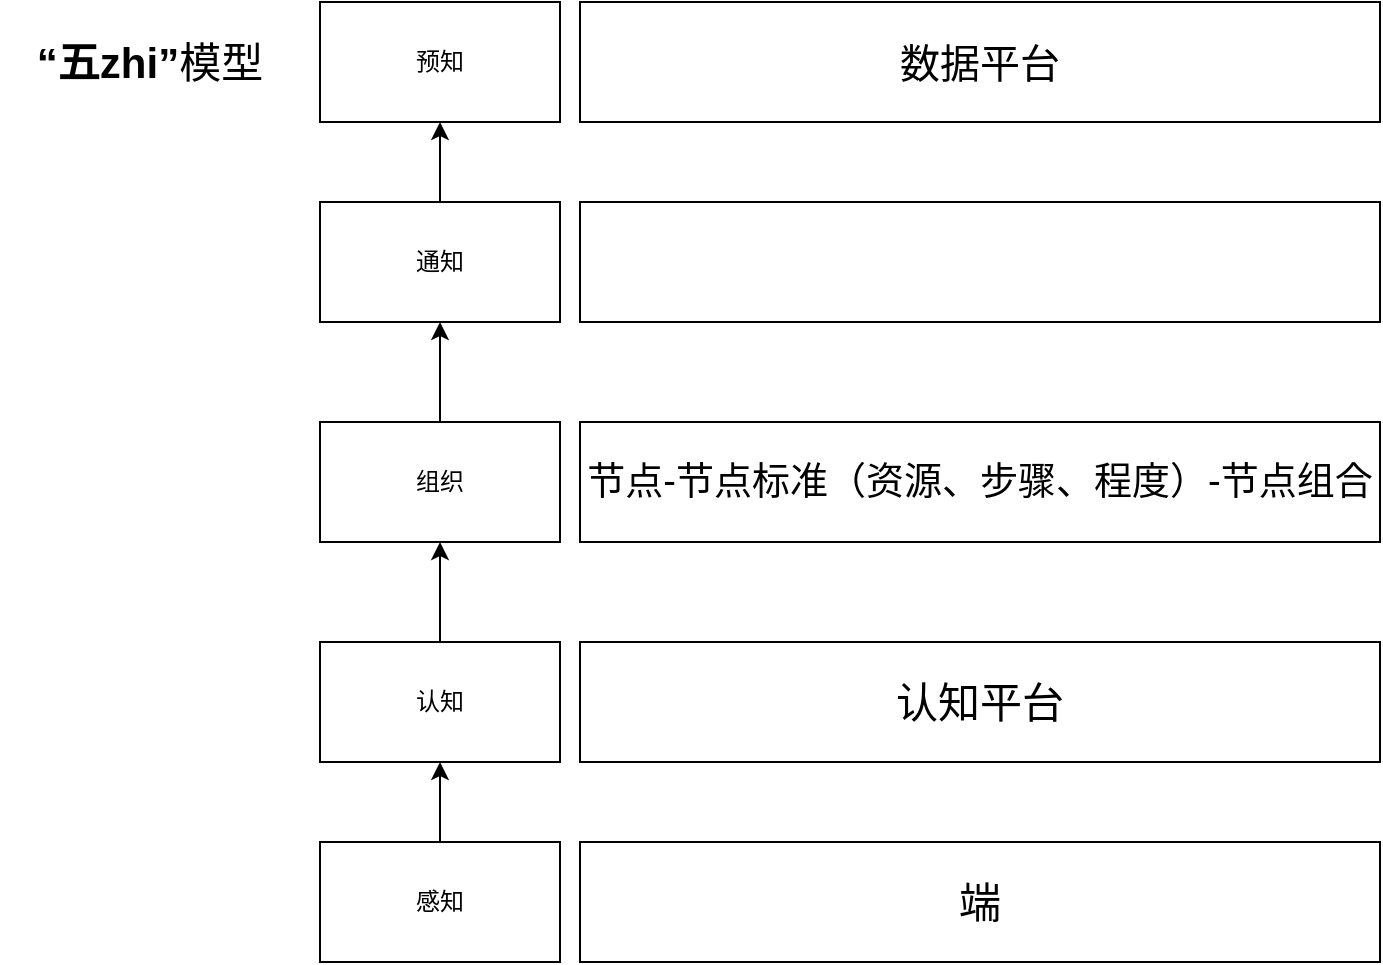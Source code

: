 <mxfile version="13.0.3" type="github" pages="4">
  <diagram id="aovmOdOLRYO-H6AUeAWv" name="第 1 页">
    <mxGraphModel dx="868" dy="450" grid="1" gridSize="10" guides="1" tooltips="1" connect="1" arrows="1" fold="1" page="1" pageScale="1" pageWidth="827" pageHeight="1169" math="0" shadow="0">
      <root>
        <mxCell id="0" />
        <mxCell id="1" parent="0" />
        <mxCell id="feSpY53d5lP3LF23KyKH-11" value="" style="edgeStyle=orthogonalEdgeStyle;rounded=0;orthogonalLoop=1;jettySize=auto;html=1;" parent="1" source="feSpY53d5lP3LF23KyKH-1" target="feSpY53d5lP3LF23KyKH-10" edge="1">
          <mxGeometry relative="1" as="geometry" />
        </mxCell>
        <mxCell id="feSpY53d5lP3LF23KyKH-1" value="通知" style="rounded=0;whiteSpace=wrap;html=1;" parent="1" vertex="1">
          <mxGeometry x="180" y="110" width="120" height="60" as="geometry" />
        </mxCell>
        <mxCell id="feSpY53d5lP3LF23KyKH-10" value="预知" style="rounded=0;whiteSpace=wrap;html=1;" parent="1" vertex="1">
          <mxGeometry x="180" y="10" width="120" height="60" as="geometry" />
        </mxCell>
        <mxCell id="feSpY53d5lP3LF23KyKH-9" value="" style="edgeStyle=orthogonalEdgeStyle;rounded=0;orthogonalLoop=1;jettySize=auto;html=1;" parent="1" source="feSpY53d5lP3LF23KyKH-2" target="feSpY53d5lP3LF23KyKH-1" edge="1">
          <mxGeometry relative="1" as="geometry" />
        </mxCell>
        <mxCell id="feSpY53d5lP3LF23KyKH-2" value="组织" style="rounded=0;whiteSpace=wrap;html=1;" parent="1" vertex="1">
          <mxGeometry x="180" y="220" width="120" height="60" as="geometry" />
        </mxCell>
        <mxCell id="feSpY53d5lP3LF23KyKH-7" value="" style="edgeStyle=orthogonalEdgeStyle;rounded=0;orthogonalLoop=1;jettySize=auto;html=1;" parent="1" source="feSpY53d5lP3LF23KyKH-5" target="feSpY53d5lP3LF23KyKH-6" edge="1">
          <mxGeometry relative="1" as="geometry" />
        </mxCell>
        <mxCell id="feSpY53d5lP3LF23KyKH-5" value="感知" style="rounded=0;whiteSpace=wrap;html=1;" parent="1" vertex="1">
          <mxGeometry x="180" y="430" width="120" height="60" as="geometry" />
        </mxCell>
        <mxCell id="feSpY53d5lP3LF23KyKH-8" value="" style="edgeStyle=orthogonalEdgeStyle;rounded=0;orthogonalLoop=1;jettySize=auto;html=1;" parent="1" source="feSpY53d5lP3LF23KyKH-6" target="feSpY53d5lP3LF23KyKH-2" edge="1">
          <mxGeometry relative="1" as="geometry" />
        </mxCell>
        <mxCell id="feSpY53d5lP3LF23KyKH-6" value="认知" style="rounded=0;whiteSpace=wrap;html=1;" parent="1" vertex="1">
          <mxGeometry x="180" y="330" width="120" height="60" as="geometry" />
        </mxCell>
        <mxCell id="feSpY53d5lP3LF23KyKH-12" value="“五zhi”&lt;span style=&quot;font-weight: normal&quot;&gt;模型&lt;/span&gt;" style="text;html=1;strokeColor=none;fillColor=none;align=center;verticalAlign=middle;whiteSpace=wrap;rounded=0;strokeWidth=5;fontSize=21;fontStyle=1" parent="1" vertex="1">
          <mxGeometry x="20" y="10" width="150" height="60" as="geometry" />
        </mxCell>
        <mxCell id="feSpY53d5lP3LF23KyKH-15" value="节点-节点标准（资源、步骤、程度）-节点组合" style="rounded=0;whiteSpace=wrap;html=1;strokeWidth=1;fontSize=19;" parent="1" vertex="1">
          <mxGeometry x="310" y="220" width="400" height="60" as="geometry" />
        </mxCell>
        <mxCell id="feSpY53d5lP3LF23KyKH-18" value="&lt;font style=&quot;font-size: 20px&quot;&gt;数据平台&lt;/font&gt;" style="rounded=0;whiteSpace=wrap;html=1;" parent="1" vertex="1">
          <mxGeometry x="310" y="10" width="400" height="60" as="geometry" />
        </mxCell>
        <mxCell id="feSpY53d5lP3LF23KyKH-19" value="端" style="rounded=0;whiteSpace=wrap;html=1;strokeWidth=1;fontSize=21;" parent="1" vertex="1">
          <mxGeometry x="310" y="430" width="400" height="60" as="geometry" />
        </mxCell>
        <mxCell id="feSpY53d5lP3LF23KyKH-20" value="认知平台" style="rounded=0;whiteSpace=wrap;html=1;strokeWidth=1;fontSize=21;" parent="1" vertex="1">
          <mxGeometry x="310" y="330" width="400" height="60" as="geometry" />
        </mxCell>
        <mxCell id="wqRDqVUBFjPcwiT7kay4-1" value="" style="rounded=0;whiteSpace=wrap;html=1;strokeWidth=1;fontSize=21;" parent="1" vertex="1">
          <mxGeometry x="310" y="110" width="400" height="60" as="geometry" />
        </mxCell>
      </root>
    </mxGraphModel>
  </diagram>
  <diagram id="u2iHU0A4b3PRKRzUDILL" name="第 2 页">
    <mxGraphModel dx="868" dy="450" grid="1" gridSize="10" guides="1" tooltips="1" connect="1" arrows="1" fold="1" page="1" pageScale="1" pageWidth="827" pageHeight="1169" math="0" shadow="0">
      <root>
        <mxCell id="I_IMokg_o9VOh2cPBBRf-0" />
        <mxCell id="I_IMokg_o9VOh2cPBBRf-1" parent="I_IMokg_o9VOh2cPBBRf-0" />
        <mxCell id="I_IMokg_o9VOh2cPBBRf-4" value="" style="edgeStyle=orthogonalEdgeStyle;rounded=0;orthogonalLoop=1;jettySize=auto;html=1;fontSize=20;" parent="I_IMokg_o9VOh2cPBBRf-1" source="I_IMokg_o9VOh2cPBBRf-2" target="I_IMokg_o9VOh2cPBBRf-3" edge="1">
          <mxGeometry relative="1" as="geometry" />
        </mxCell>
        <mxCell id="I_IMokg_o9VOh2cPBBRf-2" value="感知" style="rounded=0;whiteSpace=wrap;html=1;strokeWidth=1;fontSize=20;" parent="I_IMokg_o9VOh2cPBBRf-1" vertex="1">
          <mxGeometry x="40" y="170" width="120" height="60" as="geometry" />
        </mxCell>
        <mxCell id="I_IMokg_o9VOh2cPBBRf-6" value="" style="edgeStyle=orthogonalEdgeStyle;rounded=0;orthogonalLoop=1;jettySize=auto;html=1;fontSize=20;" parent="I_IMokg_o9VOh2cPBBRf-1" source="I_IMokg_o9VOh2cPBBRf-3" target="I_IMokg_o9VOh2cPBBRf-5" edge="1">
          <mxGeometry relative="1" as="geometry" />
        </mxCell>
        <mxCell id="I_IMokg_o9VOh2cPBBRf-3" value="捕获" style="rounded=0;whiteSpace=wrap;html=1;strokeWidth=1;fontSize=20;" parent="I_IMokg_o9VOh2cPBBRf-1" vertex="1">
          <mxGeometry x="240" y="170" width="120" height="60" as="geometry" />
        </mxCell>
        <mxCell id="I_IMokg_o9VOh2cPBBRf-8" value="" style="edgeStyle=orthogonalEdgeStyle;rounded=0;orthogonalLoop=1;jettySize=auto;html=1;fontSize=20;entryX=0;entryY=0.5;entryDx=0;entryDy=0;" parent="I_IMokg_o9VOh2cPBBRf-1" source="I_IMokg_o9VOh2cPBBRf-5" target="I_IMokg_o9VOh2cPBBRf-12" edge="1">
          <mxGeometry relative="1" as="geometry">
            <mxPoint x="780" y="200" as="targetPoint" />
          </mxGeometry>
        </mxCell>
        <mxCell id="I_IMokg_o9VOh2cPBBRf-5" value="认知" style="rounded=0;whiteSpace=wrap;html=1;strokeWidth=1;fontSize=20;" parent="I_IMokg_o9VOh2cPBBRf-1" vertex="1">
          <mxGeometry x="507" y="170" width="120" height="60" as="geometry" />
        </mxCell>
        <mxCell id="I_IMokg_o9VOh2cPBBRf-16" value="" style="edgeStyle=orthogonalEdgeStyle;rounded=0;orthogonalLoop=1;jettySize=auto;html=1;fontSize=20;" parent="I_IMokg_o9VOh2cPBBRf-1" source="I_IMokg_o9VOh2cPBBRf-12" target="I_IMokg_o9VOh2cPBBRf-15" edge="1">
          <mxGeometry relative="1" as="geometry" />
        </mxCell>
        <mxCell id="I_IMokg_o9VOh2cPBBRf-12" value="组织" style="rounded=0;whiteSpace=wrap;html=1;strokeWidth=1;fontSize=20;" parent="I_IMokg_o9VOh2cPBBRf-1" vertex="1">
          <mxGeometry x="786" y="170" width="120" height="60" as="geometry" />
        </mxCell>
        <mxCell id="I_IMokg_o9VOh2cPBBRf-15" value="通知" style="rounded=0;whiteSpace=wrap;html=1;strokeWidth=1;fontSize=20;" parent="I_IMokg_o9VOh2cPBBRf-1" vertex="1">
          <mxGeometry x="1090" y="170" width="120" height="60" as="geometry" />
        </mxCell>
        <mxCell id="I_IMokg_o9VOh2cPBBRf-9" value="摄像头" style="rounded=0;whiteSpace=wrap;html=1;strokeWidth=1;fontSize=20;" parent="I_IMokg_o9VOh2cPBBRf-1" vertex="1">
          <mxGeometry x="40" y="20" width="120" height="60" as="geometry" />
        </mxCell>
        <mxCell id="I_IMokg_o9VOh2cPBBRf-10" value="位置、图像" style="rounded=0;whiteSpace=wrap;html=1;strokeWidth=1;fontSize=20;" parent="I_IMokg_o9VOh2cPBBRf-1" vertex="1">
          <mxGeometry x="240" y="20" width="120" height="60" as="geometry" />
        </mxCell>
        <mxCell id="I_IMokg_o9VOh2cPBBRf-11" value="检查项&lt;br&gt;1.身份合法&lt;br&gt;2.着装标准&lt;br&gt;3.行为规范" style="rounded=0;whiteSpace=wrap;html=1;strokeWidth=1;fontSize=20;" parent="I_IMokg_o9VOh2cPBBRf-1" vertex="1">
          <mxGeometry x="410" y="20" width="290" height="100" as="geometry" />
        </mxCell>
        <mxCell id="I_IMokg_o9VOh2cPBBRf-14" value="整改&lt;br&gt;1.告知责任人&lt;br&gt;2.形成待办&lt;br&gt;3.完善和优化规程" style="rounded=0;whiteSpace=wrap;html=1;strokeWidth=1;fontSize=20;" parent="I_IMokg_o9VOh2cPBBRf-1" vertex="1">
          <mxGeometry x="720" y="20" width="290" height="100" as="geometry" />
        </mxCell>
        <mxCell id="I_IMokg_o9VOh2cPBBRf-17" value="监控、示险" style="rounded=0;whiteSpace=wrap;html=1;strokeWidth=1;fontSize=20;" parent="I_IMokg_o9VOh2cPBBRf-1" vertex="1">
          <mxGeometry x="1050" y="20" width="240" height="60" as="geometry" />
        </mxCell>
      </root>
    </mxGraphModel>
  </diagram>
  <diagram id="wVwKIN0H2Deiawcz-mv9" name="第 3 页">
    <mxGraphModel dx="868" dy="1619" grid="1" gridSize="10" guides="1" tooltips="1" connect="1" arrows="1" fold="1" page="1" pageScale="1" pageWidth="827" pageHeight="1169" math="0" shadow="0">
      <root>
        <mxCell id="IBBTN6dMV4PXEjPxAF1v-0" />
        <mxCell id="IBBTN6dMV4PXEjPxAF1v-1" parent="IBBTN6dMV4PXEjPxAF1v-0" />
        <mxCell id="IBBTN6dMV4PXEjPxAF1v-4" value="" style="edgeStyle=orthogonalEdgeStyle;rounded=0;orthogonalLoop=1;jettySize=auto;html=1;fontSize=20;" parent="IBBTN6dMV4PXEjPxAF1v-1" source="IBBTN6dMV4PXEjPxAF1v-2" target="IBBTN6dMV4PXEjPxAF1v-3" edge="1">
          <mxGeometry relative="1" as="geometry" />
        </mxCell>
        <mxCell id="IBBTN6dMV4PXEjPxAF1v-2" value="感知" style="rounded=0;whiteSpace=wrap;html=1;strokeWidth=1;fontSize=20;" parent="IBBTN6dMV4PXEjPxAF1v-1" vertex="1">
          <mxGeometry x="16" y="-460" width="120" height="60" as="geometry" />
        </mxCell>
        <mxCell id="IBBTN6dMV4PXEjPxAF1v-6" value="" style="edgeStyle=orthogonalEdgeStyle;rounded=0;orthogonalLoop=1;jettySize=auto;html=1;fontSize=20;" parent="IBBTN6dMV4PXEjPxAF1v-1" source="IBBTN6dMV4PXEjPxAF1v-3" target="IBBTN6dMV4PXEjPxAF1v-5" edge="1">
          <mxGeometry relative="1" as="geometry" />
        </mxCell>
        <mxCell id="IBBTN6dMV4PXEjPxAF1v-3" value="捕获" style="rounded=0;whiteSpace=wrap;html=1;strokeWidth=1;fontSize=20;" parent="IBBTN6dMV4PXEjPxAF1v-1" vertex="1">
          <mxGeometry x="16" y="-551" width="120" height="60" as="geometry" />
        </mxCell>
        <mxCell id="IBBTN6dMV4PXEjPxAF1v-8" value="" style="edgeStyle=orthogonalEdgeStyle;rounded=0;orthogonalLoop=1;jettySize=auto;html=1;fontSize=20;" parent="IBBTN6dMV4PXEjPxAF1v-1" source="IBBTN6dMV4PXEjPxAF1v-5" target="IBBTN6dMV4PXEjPxAF1v-7" edge="1">
          <mxGeometry relative="1" as="geometry" />
        </mxCell>
        <mxCell id="IBBTN6dMV4PXEjPxAF1v-5" value="认知" style="rounded=0;whiteSpace=wrap;html=1;strokeWidth=1;fontSize=20;" parent="IBBTN6dMV4PXEjPxAF1v-1" vertex="1">
          <mxGeometry x="16" y="-639" width="120" height="60" as="geometry" />
        </mxCell>
        <mxCell id="IBBTN6dMV4PXEjPxAF1v-10" value="" style="edgeStyle=orthogonalEdgeStyle;rounded=0;orthogonalLoop=1;jettySize=auto;html=1;fontSize=20;" parent="IBBTN6dMV4PXEjPxAF1v-1" source="IBBTN6dMV4PXEjPxAF1v-7" target="IBBTN6dMV4PXEjPxAF1v-9" edge="1">
          <mxGeometry relative="1" as="geometry" />
        </mxCell>
        <mxCell id="IBBTN6dMV4PXEjPxAF1v-7" value="知识激活" style="rounded=0;whiteSpace=wrap;html=1;strokeWidth=1;fontSize=20;" parent="IBBTN6dMV4PXEjPxAF1v-1" vertex="1">
          <mxGeometry x="16" y="-818" width="120" height="60" as="geometry" />
        </mxCell>
        <mxCell id="IBBTN6dMV4PXEjPxAF1v-12" value="" style="edgeStyle=orthogonalEdgeStyle;rounded=0;orthogonalLoop=1;jettySize=auto;html=1;fontSize=20;" parent="IBBTN6dMV4PXEjPxAF1v-1" source="IBBTN6dMV4PXEjPxAF1v-9" target="IBBTN6dMV4PXEjPxAF1v-11" edge="1">
          <mxGeometry relative="1" as="geometry" />
        </mxCell>
        <mxCell id="IBBTN6dMV4PXEjPxAF1v-9" value="作业交互" style="rounded=0;whiteSpace=wrap;html=1;strokeWidth=1;fontSize=20;" parent="IBBTN6dMV4PXEjPxAF1v-1" vertex="1">
          <mxGeometry x="16" y="-1020" width="120" height="60" as="geometry" />
        </mxCell>
        <mxCell id="IBBTN6dMV4PXEjPxAF1v-11" value="分析管理" style="rounded=0;whiteSpace=wrap;html=1;strokeWidth=1;fontSize=20;" parent="IBBTN6dMV4PXEjPxAF1v-1" vertex="1">
          <mxGeometry x="16" y="-1160" width="120" height="60" as="geometry" />
        </mxCell>
        <mxCell id="IBBTN6dMV4PXEjPxAF1v-13" value="" style="rounded=0;whiteSpace=wrap;html=1;strokeWidth=1;fontSize=20;" parent="IBBTN6dMV4PXEjPxAF1v-1" vertex="1">
          <mxGeometry x="156" y="-460" width="656" height="60" as="geometry" />
        </mxCell>
        <mxCell id="IBBTN6dMV4PXEjPxAF1v-14" value="摄像头监测" style="rounded=1;whiteSpace=wrap;html=1;strokeWidth=1;fontSize=16;labelBackgroundColor=none;fillColor=#ffe6cc;strokeColor=#d79b00;" parent="IBBTN6dMV4PXEjPxAF1v-1" vertex="1">
          <mxGeometry x="176" y="-450" width="90" height="40" as="geometry" />
        </mxCell>
        <mxCell id="IBBTN6dMV4PXEjPxAF1v-15" value="红外温度&lt;br&gt;监测" style="rounded=1;whiteSpace=wrap;html=1;strokeWidth=1;fontSize=16;labelBackgroundColor=none;fillColor=#ffe6cc;strokeColor=#d79b00;" parent="IBBTN6dMV4PXEjPxAF1v-1" vertex="1">
          <mxGeometry x="288" y="-450" width="90" height="40" as="geometry" />
        </mxCell>
        <mxCell id="IBBTN6dMV4PXEjPxAF1v-17" value="动设备震动监测" style="rounded=1;whiteSpace=wrap;html=1;strokeWidth=1;fontSize=16;labelBackgroundColor=none;fillColor=#ffe6cc;strokeColor=#d79b00;" parent="IBBTN6dMV4PXEjPxAF1v-1" vertex="1">
          <mxGeometry x="399" y="-450" width="90" height="40" as="geometry" />
        </mxCell>
        <mxCell id="IBBTN6dMV4PXEjPxAF1v-20" value="GPS定位" style="rounded=1;whiteSpace=wrap;html=1;strokeWidth=1;fontSize=16;labelBackgroundColor=none;fillColor=#ffe6cc;strokeColor=#d79b00;" parent="IBBTN6dMV4PXEjPxAF1v-1" vertex="1">
          <mxGeometry x="511" y="-450" width="90" height="40" as="geometry" />
        </mxCell>
        <mxCell id="IBBTN6dMV4PXEjPxAF1v-24" value="" style="rounded=0;whiteSpace=wrap;html=1;strokeWidth=1;fontSize=20;" parent="IBBTN6dMV4PXEjPxAF1v-1" vertex="1">
          <mxGeometry x="156" y="-551" width="656" height="60" as="geometry" />
        </mxCell>
        <mxCell id="IBBTN6dMV4PXEjPxAF1v-25" value="人、动作、密度" style="rounded=1;whiteSpace=wrap;html=1;strokeWidth=1;fontSize=16;labelBackgroundColor=none;fillColor=#ffe6cc;strokeColor=#d79b00;" parent="IBBTN6dMV4PXEjPxAF1v-1" vertex="1">
          <mxGeometry x="176" y="-541" width="114" height="40" as="geometry" />
        </mxCell>
        <mxCell id="IBBTN6dMV4PXEjPxAF1v-26" value="异常温度" style="rounded=1;whiteSpace=wrap;html=1;strokeWidth=1;fontSize=16;labelBackgroundColor=none;fillColor=#ffe6cc;strokeColor=#d79b00;" parent="IBBTN6dMV4PXEjPxAF1v-1" vertex="1">
          <mxGeometry x="312" y="-541" width="90" height="40" as="geometry" />
        </mxCell>
        <mxCell id="IBBTN6dMV4PXEjPxAF1v-27" value="非规律震动波形" style="rounded=1;whiteSpace=wrap;html=1;strokeWidth=1;fontSize=16;labelBackgroundColor=none;fillColor=#ffe6cc;strokeColor=#d79b00;" parent="IBBTN6dMV4PXEjPxAF1v-1" vertex="1">
          <mxGeometry x="423" y="-541" width="122" height="40" as="geometry" />
        </mxCell>
        <mxCell id="IBBTN6dMV4PXEjPxAF1v-30" value="" style="rounded=0;whiteSpace=wrap;html=1;strokeWidth=1;fontSize=20;" parent="IBBTN6dMV4PXEjPxAF1v-1" vertex="1">
          <mxGeometry x="156" y="-888" width="656" height="180" as="geometry" />
        </mxCell>
        <mxCell id="IBBTN6dMV4PXEjPxAF1v-31" value="登高作业" style="rounded=1;whiteSpace=wrap;html=1;strokeWidth=1;fontSize=16;labelBackgroundColor=none;fillColor=#ffe6cc;strokeColor=#d79b00;" parent="IBBTN6dMV4PXEjPxAF1v-1" vertex="1">
          <mxGeometry x="166" y="-639" width="90" height="40" as="geometry" />
        </mxCell>
        <mxCell id="IBBTN6dMV4PXEjPxAF1v-32" value="密闭作业" style="rounded=1;whiteSpace=wrap;html=1;strokeWidth=1;fontSize=16;labelBackgroundColor=none;fillColor=#ffe6cc;strokeColor=#d79b00;" parent="IBBTN6dMV4PXEjPxAF1v-1" vertex="1">
          <mxGeometry x="276" y="-639" width="90" height="40" as="geometry" />
        </mxCell>
        <mxCell id="IBBTN6dMV4PXEjPxAF1v-33" value="起吊作业" style="rounded=1;whiteSpace=wrap;html=1;strokeWidth=1;fontSize=16;labelBackgroundColor=none;fillColor=#ffe6cc;strokeColor=#d79b00;" parent="IBBTN6dMV4PXEjPxAF1v-1" vertex="1">
          <mxGeometry x="385" y="-639" width="90" height="40" as="geometry" />
        </mxCell>
        <mxCell id="IBBTN6dMV4PXEjPxAF1v-34" value="聚众" style="rounded=1;whiteSpace=wrap;html=1;strokeWidth=1;fontSize=16;labelBackgroundColor=none;fillColor=#ffe6cc;strokeColor=#d79b00;" parent="IBBTN6dMV4PXEjPxAF1v-1" vertex="1">
          <mxGeometry x="493" y="-639" width="90" height="40" as="geometry" />
        </mxCell>
        <mxCell id="IBBTN6dMV4PXEjPxAF1v-35" value="身份核实" style="rounded=1;whiteSpace=wrap;html=1;strokeWidth=1;fontSize=16;labelBackgroundColor=none;fillColor=#ffe6cc;strokeColor=#d79b00;" parent="IBBTN6dMV4PXEjPxAF1v-1" vertex="1">
          <mxGeometry x="603" y="-639" width="90" height="40" as="geometry" />
        </mxCell>
        <mxCell id="IBBTN6dMV4PXEjPxAF1v-36" value="" style="rounded=0;whiteSpace=wrap;html=1;strokeWidth=1;fontSize=20;" parent="IBBTN6dMV4PXEjPxAF1v-1" vertex="1">
          <mxGeometry x="156" y="-1020" width="656" height="60" as="geometry" />
        </mxCell>
        <mxCell id="IBBTN6dMV4PXEjPxAF1v-37" value="待办任务" style="rounded=1;whiteSpace=wrap;html=1;strokeWidth=1;fontSize=16;labelBackgroundColor=none;fillColor=#ffe6cc;strokeColor=#d79b00;" parent="IBBTN6dMV4PXEjPxAF1v-1" vertex="1">
          <mxGeometry x="287" y="-1010" width="90" height="40" as="geometry" />
        </mxCell>
        <mxCell id="IBBTN6dMV4PXEjPxAF1v-38" value="消息" style="rounded=1;whiteSpace=wrap;html=1;strokeWidth=1;fontSize=16;labelBackgroundColor=none;fillColor=#ffe6cc;strokeColor=#d79b00;" parent="IBBTN6dMV4PXEjPxAF1v-1" vertex="1">
          <mxGeometry x="176" y="-1010" width="90" height="40" as="geometry" />
        </mxCell>
        <mxCell id="IBBTN6dMV4PXEjPxAF1v-39" value="作业规程" style="rounded=1;whiteSpace=wrap;html=1;strokeWidth=1;fontSize=16;labelBackgroundColor=none;fillColor=#ffe6cc;strokeColor=#d79b00;" parent="IBBTN6dMV4PXEjPxAF1v-1" vertex="1">
          <mxGeometry x="710" y="-1010" width="90" height="40" as="geometry" />
        </mxCell>
        <mxCell id="IBBTN6dMV4PXEjPxAF1v-40" value="微应用" style="rounded=1;whiteSpace=wrap;html=1;strokeWidth=1;fontSize=16;labelBackgroundColor=none;fillColor=#ffe6cc;strokeColor=#d79b00;align=left;labelPosition=center;verticalLabelPosition=middle;verticalAlign=middle;" parent="IBBTN6dMV4PXEjPxAF1v-1" vertex="1">
          <mxGeometry x="399" y="-1010" width="301" height="40" as="geometry" />
        </mxCell>
        <mxCell id="IBBTN6dMV4PXEjPxAF1v-42" value="" style="rounded=0;whiteSpace=wrap;html=1;strokeWidth=1;fontSize=20;" parent="IBBTN6dMV4PXEjPxAF1v-1" vertex="1">
          <mxGeometry x="156" y="-639" width="656" height="60" as="geometry" />
        </mxCell>
        <mxCell id="IBBTN6dMV4PXEjPxAF1v-43" value="登高作业" style="rounded=1;whiteSpace=wrap;html=1;strokeWidth=1;fontSize=16;labelBackgroundColor=none;fillColor=#ffe6cc;strokeColor=#d79b00;" parent="IBBTN6dMV4PXEjPxAF1v-1" vertex="1">
          <mxGeometry x="176" y="-629" width="90" height="40" as="geometry" />
        </mxCell>
        <mxCell id="IBBTN6dMV4PXEjPxAF1v-44" value="密闭作业" style="rounded=1;whiteSpace=wrap;html=1;strokeWidth=1;fontSize=16;labelBackgroundColor=none;fillColor=#ffe6cc;strokeColor=#d79b00;" parent="IBBTN6dMV4PXEjPxAF1v-1" vertex="1">
          <mxGeometry x="285" y="-629" width="90" height="40" as="geometry" />
        </mxCell>
        <mxCell id="IBBTN6dMV4PXEjPxAF1v-45" value="起吊作业" style="rounded=1;whiteSpace=wrap;html=1;strokeWidth=1;fontSize=16;labelBackgroundColor=none;fillColor=#ffe6cc;strokeColor=#d79b00;" parent="IBBTN6dMV4PXEjPxAF1v-1" vertex="1">
          <mxGeometry x="395" y="-629" width="90" height="40" as="geometry" />
        </mxCell>
        <mxCell id="IBBTN6dMV4PXEjPxAF1v-46" value="聚众" style="rounded=1;whiteSpace=wrap;html=1;strokeWidth=1;fontSize=16;labelBackgroundColor=none;fillColor=#ffe6cc;strokeColor=#d79b00;" parent="IBBTN6dMV4PXEjPxAF1v-1" vertex="1">
          <mxGeometry x="504" y="-629" width="90" height="40" as="geometry" />
        </mxCell>
        <mxCell id="IBBTN6dMV4PXEjPxAF1v-47" value="身份核实" style="rounded=1;whiteSpace=wrap;html=1;strokeWidth=1;fontSize=16;labelBackgroundColor=none;fillColor=#ffe6cc;strokeColor=#d79b00;" parent="IBBTN6dMV4PXEjPxAF1v-1" vertex="1">
          <mxGeometry x="613" y="-629" width="90" height="40" as="geometry" />
        </mxCell>
        <mxCell id="IBBTN6dMV4PXEjPxAF1v-51" value="" style="rounded=0;whiteSpace=wrap;html=1;strokeWidth=1;fontSize=20;" parent="IBBTN6dMV4PXEjPxAF1v-1" vertex="1">
          <mxGeometry x="156" y="-1160" width="656" height="60" as="geometry" />
        </mxCell>
        <mxCell id="IBBTN6dMV4PXEjPxAF1v-52" value="作业时效分析" style="rounded=1;whiteSpace=wrap;html=1;strokeWidth=1;fontSize=16;labelBackgroundColor=none;fillColor=#ffe6cc;strokeColor=#d79b00;" parent="IBBTN6dMV4PXEjPxAF1v-1" vertex="1">
          <mxGeometry x="176" y="-1150" width="104" height="40" as="geometry" />
        </mxCell>
        <mxCell id="IBBTN6dMV4PXEjPxAF1v-53" value="事故预警" style="rounded=1;whiteSpace=wrap;html=1;strokeWidth=1;fontSize=16;labelBackgroundColor=none;fillColor=#ffe6cc;strokeColor=#d79b00;" parent="IBBTN6dMV4PXEjPxAF1v-1" vertex="1">
          <mxGeometry x="292" y="-1150" width="90" height="40" as="geometry" />
        </mxCell>
        <mxCell id="OVYQpc9Z2Y8RPNvH3rKL-1" value="隐患示险" style="rounded=1;whiteSpace=wrap;html=1;strokeWidth=1;fontSize=16;labelBackgroundColor=none;fillColor=#ffe6cc;strokeColor=#d79b00;" parent="IBBTN6dMV4PXEjPxAF1v-1" vertex="1">
          <mxGeometry x="392" y="-1150" width="90" height="40" as="geometry" />
        </mxCell>
        <mxCell id="OVYQpc9Z2Y8RPNvH3rKL-3" value="合规示险" style="rounded=1;whiteSpace=wrap;html=1;strokeWidth=1;fontSize=16;labelBackgroundColor=none;fillColor=#ffe6cc;strokeColor=#d79b00;" parent="IBBTN6dMV4PXEjPxAF1v-1" vertex="1">
          <mxGeometry x="493" y="-1150" width="90" height="40" as="geometry" />
        </mxCell>
        <mxCell id="OVYQpc9Z2Y8RPNvH3rKL-5" value="能力示险" style="rounded=1;whiteSpace=wrap;html=1;strokeWidth=1;fontSize=16;labelBackgroundColor=none;fillColor=#ffe6cc;strokeColor=#d79b00;" parent="IBBTN6dMV4PXEjPxAF1v-1" vertex="1">
          <mxGeometry x="594" y="-1150" width="90" height="40" as="geometry" />
        </mxCell>
        <mxCell id="zWHGUlIVLa83p9jTj2lA-0" value="" style="rounded=0;whiteSpace=wrap;html=1;fillColor=#f5f5f5;opacity=50;strokeColor=#666666;fontColor=#333333;" parent="IBBTN6dMV4PXEjPxAF1v-1" vertex="1">
          <mxGeometry x="156" y="-878" width="236" height="160" as="geometry" />
        </mxCell>
        <mxCell id="zWHGUlIVLa83p9jTj2lA-1" value="事件协同类" style="text;html=1;strokeColor=none;fillColor=none;align=center;verticalAlign=middle;whiteSpace=wrap;rounded=0;opacity=50;" parent="IBBTN6dMV4PXEjPxAF1v-1" vertex="1">
          <mxGeometry x="233" y="-738" width="62" height="20" as="geometry" />
        </mxCell>
        <mxCell id="zWHGUlIVLa83p9jTj2lA-2" value="" style="rounded=0;whiteSpace=wrap;html=1;fillColor=#f5f5f5;opacity=50;strokeColor=#666666;fontColor=#333333;" parent="IBBTN6dMV4PXEjPxAF1v-1" vertex="1">
          <mxGeometry x="399" y="-878" width="190" height="160" as="geometry" />
        </mxCell>
        <mxCell id="zWHGUlIVLa83p9jTj2lA-3" value="个人尽责类" style="text;html=1;strokeColor=none;fillColor=none;align=center;verticalAlign=middle;whiteSpace=wrap;rounded=0;opacity=50;" parent="IBBTN6dMV4PXEjPxAF1v-1" vertex="1">
          <mxGeometry x="463" y="-738" width="69" height="20" as="geometry" />
        </mxCell>
        <mxCell id="zWHGUlIVLa83p9jTj2lA-4" value="" style="rounded=0;whiteSpace=wrap;html=1;fillColor=#f5f5f5;opacity=50;strokeColor=#666666;fontColor=#333333;" parent="IBBTN6dMV4PXEjPxAF1v-1" vertex="1">
          <mxGeometry x="596" y="-878" width="216" height="160" as="geometry" />
        </mxCell>
        <mxCell id="zWHGUlIVLa83p9jTj2lA-5" value="作业规程类" style="text;html=1;strokeColor=none;fillColor=none;align=center;verticalAlign=middle;whiteSpace=wrap;rounded=0;opacity=50;" parent="IBBTN6dMV4PXEjPxAF1v-1" vertex="1">
          <mxGeometry x="672" y="-738" width="69" height="20" as="geometry" />
        </mxCell>
        <mxCell id="zWHGUlIVLa83p9jTj2lA-6" value="隐患整改流程" style="rounded=1;whiteSpace=wrap;html=1;strokeWidth=1;fontSize=16;labelBackgroundColor=none;fillColor=#ffe6cc;strokeColor=#d79b00;verticalAlign=bottom;" parent="IBBTN6dMV4PXEjPxAF1v-1" vertex="1">
          <mxGeometry x="166" y="-868" width="106" height="110" as="geometry" />
        </mxCell>
        <mxCell id="zWHGUlIVLa83p9jTj2lA-8" value="专家库" style="rounded=1;whiteSpace=wrap;html=1;strokeWidth=1;fontSize=16;labelBackgroundColor=none;fillColor=#ffe6cc;strokeColor=#d79b00;" parent="IBBTN6dMV4PXEjPxAF1v-1" vertex="1">
          <mxGeometry x="603" y="-868" width="90" height="40" as="geometry" />
        </mxCell>
        <mxCell id="zWHGUlIVLa83p9jTj2lA-9" value="在线支持" style="rounded=1;whiteSpace=wrap;html=1;strokeWidth=1;fontSize=16;labelBackgroundColor=none;fillColor=#ffe6cc;strokeColor=#d79b00;" parent="IBBTN6dMV4PXEjPxAF1v-1" vertex="1">
          <mxGeometry x="703" y="-868" width="90" height="40" as="geometry" />
        </mxCell>
        <mxCell id="zWHGUlIVLa83p9jTj2lA-10" value="风险库" style="rounded=1;whiteSpace=wrap;html=1;strokeWidth=1;fontSize=16;labelBackgroundColor=none;fillColor=#ffe6cc;strokeColor=#d79b00;" parent="IBBTN6dMV4PXEjPxAF1v-1" vertex="1">
          <mxGeometry x="603" y="-818" width="90" height="40" as="geometry" />
        </mxCell>
        <mxCell id="zWHGUlIVLa83p9jTj2lA-14" value="" style="edgeStyle=orthogonalEdgeStyle;rounded=0;orthogonalLoop=1;jettySize=auto;html=1;strokeColor=#B3B3B3;" parent="IBBTN6dMV4PXEjPxAF1v-1" source="zWHGUlIVLa83p9jTj2lA-12" edge="1">
          <mxGeometry relative="1" as="geometry">
            <mxPoint x="229" y="-848" as="targetPoint" />
          </mxGeometry>
        </mxCell>
        <mxCell id="zWHGUlIVLa83p9jTj2lA-12" value="" style="ellipse;whiteSpace=wrap;html=1;fillColor=#FFE6CC;opacity=50;" parent="IBBTN6dMV4PXEjPxAF1v-1" vertex="1">
          <mxGeometry x="172" y="-858" width="36" height="20" as="geometry" />
        </mxCell>
        <mxCell id="zWHGUlIVLa83p9jTj2lA-16" value="" style="edgeStyle=orthogonalEdgeStyle;rounded=0;orthogonalLoop=1;jettySize=auto;html=1;fontColor=#B3B3B3;strokeColor=#B3B3B3;" parent="IBBTN6dMV4PXEjPxAF1v-1" target="zWHGUlIVLa83p9jTj2lA-15" edge="1">
          <mxGeometry relative="1" as="geometry">
            <mxPoint x="245.5" y="-838" as="sourcePoint" />
          </mxGeometry>
        </mxCell>
        <mxCell id="zWHGUlIVLa83p9jTj2lA-18" value="" style="edgeStyle=orthogonalEdgeStyle;rounded=0;orthogonalLoop=1;jettySize=auto;html=1;strokeColor=#B3B3B3;" parent="IBBTN6dMV4PXEjPxAF1v-1" source="zWHGUlIVLa83p9jTj2lA-15" target="zWHGUlIVLa83p9jTj2lA-17" edge="1">
          <mxGeometry relative="1" as="geometry" />
        </mxCell>
        <mxCell id="zWHGUlIVLa83p9jTj2lA-15" value="" style="ellipse;whiteSpace=wrap;html=1;fillColor=#FFE6CC;opacity=50;" parent="IBBTN6dMV4PXEjPxAF1v-1" vertex="1">
          <mxGeometry x="229" y="-818" width="33" height="20" as="geometry" />
        </mxCell>
        <mxCell id="zWHGUlIVLa83p9jTj2lA-17" value="" style="ellipse;whiteSpace=wrap;html=1;fillColor=#FFE6CC;opacity=50;" parent="IBBTN6dMV4PXEjPxAF1v-1" vertex="1">
          <mxGeometry x="173.5" y="-818" width="33" height="20" as="geometry" />
        </mxCell>
        <mxCell id="zWHGUlIVLa83p9jTj2lA-19" value="" style="rhombus;whiteSpace=wrap;html=1;fillColor=#FFE6CC;opacity=50;" parent="IBBTN6dMV4PXEjPxAF1v-1" vertex="1">
          <mxGeometry x="229" y="-858" width="33" height="20" as="geometry" />
        </mxCell>
        <mxCell id="zWHGUlIVLa83p9jTj2lA-20" value="事故调查" style="ellipse;whiteSpace=wrap;html=1;fillColor=#FFE6CC;opacity=50;" parent="IBBTN6dMV4PXEjPxAF1v-1" vertex="1">
          <mxGeometry x="408" y="-868" width="77" height="40" as="geometry" />
        </mxCell>
        <mxCell id="zWHGUlIVLa83p9jTj2lA-21" value="隐患排查" style="ellipse;whiteSpace=wrap;html=1;fillColor=#FFE6CC;opacity=50;" parent="IBBTN6dMV4PXEjPxAF1v-1" vertex="1">
          <mxGeometry x="506.5" y="-868" width="77" height="40" as="geometry" />
        </mxCell>
        <mxCell id="zWHGUlIVLa83p9jTj2lA-23" value="事故处理流程" style="rounded=1;whiteSpace=wrap;html=1;strokeWidth=1;fontSize=16;labelBackgroundColor=none;fillColor=#ffe6cc;strokeColor=#d79b00;verticalAlign=bottom;" parent="IBBTN6dMV4PXEjPxAF1v-1" vertex="1">
          <mxGeometry x="276" y="-868" width="106" height="110" as="geometry" />
        </mxCell>
        <mxCell id="zWHGUlIVLa83p9jTj2lA-24" value="" style="edgeStyle=orthogonalEdgeStyle;rounded=0;orthogonalLoop=1;jettySize=auto;html=1;strokeColor=#B3B3B3;" parent="IBBTN6dMV4PXEjPxAF1v-1" source="zWHGUlIVLa83p9jTj2lA-25" edge="1">
          <mxGeometry relative="1" as="geometry">
            <mxPoint x="339" y="-848" as="targetPoint" />
          </mxGeometry>
        </mxCell>
        <mxCell id="zWHGUlIVLa83p9jTj2lA-25" value="" style="ellipse;whiteSpace=wrap;html=1;fillColor=#FFE6CC;opacity=50;" parent="IBBTN6dMV4PXEjPxAF1v-1" vertex="1">
          <mxGeometry x="282" y="-858" width="36" height="20" as="geometry" />
        </mxCell>
        <mxCell id="zWHGUlIVLa83p9jTj2lA-26" value="" style="edgeStyle=orthogonalEdgeStyle;rounded=0;orthogonalLoop=1;jettySize=auto;html=1;fontColor=#B3B3B3;strokeColor=#B3B3B3;" parent="IBBTN6dMV4PXEjPxAF1v-1" target="zWHGUlIVLa83p9jTj2lA-28" edge="1">
          <mxGeometry relative="1" as="geometry">
            <mxPoint x="355.5" y="-838" as="sourcePoint" />
          </mxGeometry>
        </mxCell>
        <mxCell id="zWHGUlIVLa83p9jTj2lA-27" value="" style="edgeStyle=orthogonalEdgeStyle;rounded=0;orthogonalLoop=1;jettySize=auto;html=1;strokeColor=#B3B3B3;" parent="IBBTN6dMV4PXEjPxAF1v-1" source="zWHGUlIVLa83p9jTj2lA-28" target="zWHGUlIVLa83p9jTj2lA-29" edge="1">
          <mxGeometry relative="1" as="geometry" />
        </mxCell>
        <mxCell id="zWHGUlIVLa83p9jTj2lA-28" value="" style="ellipse;whiteSpace=wrap;html=1;fillColor=#FFE6CC;opacity=50;" parent="IBBTN6dMV4PXEjPxAF1v-1" vertex="1">
          <mxGeometry x="339" y="-818" width="33" height="20" as="geometry" />
        </mxCell>
        <mxCell id="zWHGUlIVLa83p9jTj2lA-29" value="" style="ellipse;whiteSpace=wrap;html=1;fillColor=#FFE6CC;opacity=50;" parent="IBBTN6dMV4PXEjPxAF1v-1" vertex="1">
          <mxGeometry x="283.5" y="-818" width="33" height="20" as="geometry" />
        </mxCell>
        <mxCell id="zWHGUlIVLa83p9jTj2lA-30" value="" style="rhombus;whiteSpace=wrap;html=1;fillColor=#FFE6CC;opacity=50;" parent="IBBTN6dMV4PXEjPxAF1v-1" vertex="1">
          <mxGeometry x="339" y="-858" width="33" height="20" as="geometry" />
        </mxCell>
        <mxCell id="zWHGUlIVLa83p9jTj2lA-31" value="分类分级" style="rounded=1;whiteSpace=wrap;html=1;strokeWidth=1;fontSize=16;labelBackgroundColor=none;fillColor=#ffe6cc;strokeColor=#d79b00;" parent="IBBTN6dMV4PXEjPxAF1v-1" vertex="1">
          <mxGeometry x="703" y="-818" width="90" height="40" as="geometry" />
        </mxCell>
        <mxCell id="OVYQpc9Z2Y8RPNvH3rKL-0" value="位置信息" style="rounded=1;whiteSpace=wrap;html=1;strokeWidth=1;fontSize=16;labelBackgroundColor=none;fillColor=#ffe6cc;strokeColor=#d79b00;" parent="IBBTN6dMV4PXEjPxAF1v-1" vertex="1">
          <mxGeometry x="569" y="-541" width="122" height="40" as="geometry" />
        </mxCell>
        <mxCell id="OVYQpc9Z2Y8RPNvH3rKL-7" value="调度指挥" style="ellipse;whiteSpace=wrap;html=1;fillColor=#FFE6CC;opacity=50;" parent="IBBTN6dMV4PXEjPxAF1v-1" vertex="1">
          <mxGeometry x="408" y="-818" width="77" height="40" as="geometry" />
        </mxCell>
        <mxCell id="OVYQpc9Z2Y8RPNvH3rKL-8" value="事故调查" style="ellipse;whiteSpace=wrap;html=1;fillColor=#FFE6CC;opacity=50;" parent="IBBTN6dMV4PXEjPxAF1v-1" vertex="1">
          <mxGeometry x="458.5" y="-1005" width="51.5" height="30" as="geometry" />
        </mxCell>
        <mxCell id="OVYQpc9Z2Y8RPNvH3rKL-10" value="隐患排查" style="ellipse;whiteSpace=wrap;html=1;fillColor=#FFE6CC;opacity=50;" parent="IBBTN6dMV4PXEjPxAF1v-1" vertex="1">
          <mxGeometry x="523.25" y="-1005" width="51.5" height="30" as="geometry" />
        </mxCell>
      </root>
    </mxGraphModel>
  </diagram>
  <diagram id="pUsqSRlorUDwpw0tFiDg" name="第 4 页">
    <mxGraphModel dx="917" dy="450" grid="1" gridSize="10" guides="1" tooltips="1" connect="1" arrows="1" fold="1" page="1" pageScale="1" pageWidth="827" pageHeight="1169" math="0" shadow="0">
      <root>
        <mxCell id="7LHjjZC_UFPc1KfZzc-d-0" />
        <mxCell id="7LHjjZC_UFPc1KfZzc-d-1" parent="7LHjjZC_UFPc1KfZzc-d-0" />
        <mxCell id="7LHjjZC_UFPc1KfZzc-d-5" value="" style="edgeStyle=orthogonalEdgeStyle;rounded=0;orthogonalLoop=1;jettySize=auto;html=1;" edge="1" parent="7LHjjZC_UFPc1KfZzc-d-1" source="7LHjjZC_UFPc1KfZzc-d-3" target="7LHjjZC_UFPc1KfZzc-d-4">
          <mxGeometry relative="1" as="geometry" />
        </mxCell>
        <mxCell id="7LHjjZC_UFPc1KfZzc-d-42" value="适配" style="edgeLabel;html=1;align=center;verticalAlign=middle;resizable=0;points=[];fontSize=8;" vertex="1" connectable="0" parent="7LHjjZC_UFPc1KfZzc-d-5">
          <mxGeometry x="0.739" y="-1" relative="1" as="geometry">
            <mxPoint x="-1" y="13" as="offset" />
          </mxGeometry>
        </mxCell>
        <mxCell id="7LHjjZC_UFPc1KfZzc-d-3" value="&lt;font style=&quot;font-size: 18px&quot;&gt;视频接入平台&lt;/font&gt;" style="rounded=0;whiteSpace=wrap;html=1;fillColor=#60a917;strokeColor=#2D7600;fontColor=#ffffff;" vertex="1" parent="7LHjjZC_UFPc1KfZzc-d-1">
          <mxGeometry x="315" y="270" width="190" height="120" as="geometry" />
        </mxCell>
        <mxCell id="7LHjjZC_UFPc1KfZzc-d-4" value="大屏展示" style="rounded=0;whiteSpace=wrap;html=1;fillColor=#60a917;strokeColor=#2D7600;fontColor=#ffffff;opacity=70;" vertex="1" parent="7LHjjZC_UFPc1KfZzc-d-1">
          <mxGeometry x="215" y="60" width="390" height="80" as="geometry" />
        </mxCell>
        <mxCell id="7LHjjZC_UFPc1KfZzc-d-13" value="" style="edgeStyle=orthogonalEdgeStyle;rounded=0;orthogonalLoop=1;jettySize=auto;html=1;" edge="1" parent="7LHjjZC_UFPc1KfZzc-d-1" source="7LHjjZC_UFPc1KfZzc-d-6" target="7LHjjZC_UFPc1KfZzc-d-11">
          <mxGeometry relative="1" as="geometry" />
        </mxCell>
        <mxCell id="7LHjjZC_UFPc1KfZzc-d-6" value="海康摄像头" style="rounded=1;whiteSpace=wrap;html=1;" vertex="1" parent="7LHjjZC_UFPc1KfZzc-d-1">
          <mxGeometry x="210" y="552" width="90" height="40" as="geometry" />
        </mxCell>
        <mxCell id="7LHjjZC_UFPc1KfZzc-d-20" value="" style="edgeStyle=orthogonalEdgeStyle;rounded=0;orthogonalLoop=1;jettySize=auto;html=1;entryX=0.25;entryY=1;entryDx=0;entryDy=0;" edge="1" parent="7LHjjZC_UFPc1KfZzc-d-1" source="7LHjjZC_UFPc1KfZzc-d-17" target="7LHjjZC_UFPc1KfZzc-d-11">
          <mxGeometry relative="1" as="geometry">
            <mxPoint x="85" y="472" as="targetPoint" />
            <Array as="points">
              <mxPoint x="85" y="532" />
              <mxPoint x="228" y="532" />
            </Array>
          </mxGeometry>
        </mxCell>
        <mxCell id="7LHjjZC_UFPc1KfZzc-d-17" value="海康摄像头" style="rounded=1;whiteSpace=wrap;html=1;" vertex="1" parent="7LHjjZC_UFPc1KfZzc-d-1">
          <mxGeometry x="40" y="552" width="90" height="40" as="geometry" />
        </mxCell>
        <mxCell id="7LHjjZC_UFPc1KfZzc-d-36" value="" style="edgeStyle=orthogonalEdgeStyle;rounded=0;orthogonalLoop=1;jettySize=auto;html=1;" edge="1" parent="7LHjjZC_UFPc1KfZzc-d-1" source="7LHjjZC_UFPc1KfZzc-d-7" target="7LHjjZC_UFPc1KfZzc-d-23">
          <mxGeometry relative="1" as="geometry" />
        </mxCell>
        <mxCell id="7LHjjZC_UFPc1KfZzc-d-7" value="新聚安全帽" style="rounded=1;whiteSpace=wrap;html=1;" vertex="1" parent="7LHjjZC_UFPc1KfZzc-d-1">
          <mxGeometry x="595" y="566" width="90" height="40" as="geometry" />
        </mxCell>
        <mxCell id="7LHjjZC_UFPc1KfZzc-d-15" value="" style="edgeStyle=orthogonalEdgeStyle;rounded=0;orthogonalLoop=1;jettySize=auto;html=1;entryX=0;entryY=0.5;entryDx=0;entryDy=0;entryPerimeter=0;" edge="1" parent="7LHjjZC_UFPc1KfZzc-d-1" source="7LHjjZC_UFPc1KfZzc-d-11" target="7LHjjZC_UFPc1KfZzc-d-16">
          <mxGeometry relative="1" as="geometry">
            <mxPoint x="390" y="492" as="targetPoint" />
          </mxGeometry>
        </mxCell>
        <mxCell id="7LHjjZC_UFPc1KfZzc-d-11" value="NVR" style="rounded=0;whiteSpace=wrap;html=1;" vertex="1" parent="7LHjjZC_UFPc1KfZzc-d-1">
          <mxGeometry x="200" y="472" width="110" height="40" as="geometry" />
        </mxCell>
        <mxCell id="7LHjjZC_UFPc1KfZzc-d-22" value="" style="edgeStyle=orthogonalEdgeStyle;rounded=0;orthogonalLoop=1;jettySize=auto;html=1;" edge="1" parent="7LHjjZC_UFPc1KfZzc-d-1" source="7LHjjZC_UFPc1KfZzc-d-16" target="7LHjjZC_UFPc1KfZzc-d-3">
          <mxGeometry relative="1" as="geometry" />
        </mxCell>
        <mxCell id="7LHjjZC_UFPc1KfZzc-d-16" value="交换机" style="fontColor=#0066CC;verticalAlign=top;verticalLabelPosition=bottom;labelPosition=center;align=center;html=1;outlineConnect=0;fillColor=#CCCCCC;strokeColor=#6881B3;gradientColor=none;gradientDirection=north;strokeWidth=2;shape=mxgraph.networks.switch;" vertex="1" parent="7LHjjZC_UFPc1KfZzc-d-1">
          <mxGeometry x="360" y="477" width="100" height="30" as="geometry" />
        </mxCell>
        <mxCell id="7LHjjZC_UFPc1KfZzc-d-23" value="新聚平台" style="ellipse;shape=cloud;whiteSpace=wrap;html=1;" vertex="1" parent="7LHjjZC_UFPc1KfZzc-d-1">
          <mxGeometry x="580" y="446" width="120" height="80" as="geometry" />
        </mxCell>
        <mxCell id="7LHjjZC_UFPc1KfZzc-d-25" value="海康接入模块" style="rounded=0;whiteSpace=wrap;html=1;fillColor=#dae8fc;strokeColor=#6c8ebf;" vertex="1" parent="7LHjjZC_UFPc1KfZzc-d-1">
          <mxGeometry x="355" y="350" width="110" height="30" as="geometry" />
        </mxCell>
        <mxCell id="7LHjjZC_UFPc1KfZzc-d-26" value="视频接口服务" style="rounded=0;whiteSpace=wrap;html=1;fillColor=#f8cecc;strokeColor=#b85450;" vertex="1" parent="7LHjjZC_UFPc1KfZzc-d-1">
          <mxGeometry x="355" y="280" width="110" height="30" as="geometry" />
        </mxCell>
        <mxCell id="7LHjjZC_UFPc1KfZzc-d-28" value="" style="edgeStyle=orthogonalEdgeStyle;rounded=0;orthogonalLoop=1;jettySize=auto;html=1;exitX=0.07;exitY=0.4;exitDx=0;exitDy=0;exitPerimeter=0;entryX=1;entryY=0.5;entryDx=0;entryDy=0;" edge="1" parent="7LHjjZC_UFPc1KfZzc-d-1" source="7LHjjZC_UFPc1KfZzc-d-23" target="7LHjjZC_UFPc1KfZzc-d-3">
          <mxGeometry relative="1" as="geometry">
            <mxPoint x="420" y="451" as="sourcePoint" />
            <mxPoint x="510" y="365" as="targetPoint" />
            <Array as="points">
              <mxPoint x="550" y="478" />
              <mxPoint x="550" y="330" />
            </Array>
          </mxGeometry>
        </mxCell>
        <mxCell id="7LHjjZC_UFPc1KfZzc-d-31" value="" style="edgeStyle=orthogonalEdgeStyle;rounded=0;orthogonalLoop=1;jettySize=auto;html=1;entryX=0;entryY=0.5;entryDx=0;entryDy=0;" edge="1" parent="7LHjjZC_UFPc1KfZzc-d-1" source="7LHjjZC_UFPc1KfZzc-d-29" target="7LHjjZC_UFPc1KfZzc-d-4">
          <mxGeometry relative="1" as="geometry">
            <mxPoint x="219" y="160" as="targetPoint" />
            <Array as="points">
              <mxPoint x="145" y="100" />
            </Array>
          </mxGeometry>
        </mxCell>
        <mxCell id="7LHjjZC_UFPc1KfZzc-d-45" value="数据接口" style="edgeLabel;html=1;align=center;verticalAlign=middle;resizable=0;points=[];fontSize=8;" vertex="1" connectable="0" parent="7LHjjZC_UFPc1KfZzc-d-31">
          <mxGeometry x="0.096" y="2" relative="1" as="geometry">
            <mxPoint x="2" y="36" as="offset" />
          </mxGeometry>
        </mxCell>
        <mxCell id="7LHjjZC_UFPc1KfZzc-d-29" value="&lt;font style=&quot;font-size: 18px&quot;&gt;随手拍应用服务&lt;/font&gt;" style="rounded=0;whiteSpace=wrap;html=1;" vertex="1" parent="7LHjjZC_UFPc1KfZzc-d-1">
          <mxGeometry x="50" y="270" width="190" height="120" as="geometry" />
        </mxCell>
        <mxCell id="7LHjjZC_UFPc1KfZzc-d-35" value="" style="edgeStyle=orthogonalEdgeStyle;rounded=0;orthogonalLoop=1;jettySize=auto;html=1;entryX=1;entryY=0.5;entryDx=0;entryDy=0;exitX=0.5;exitY=0;exitDx=0;exitDy=0;" edge="1" parent="7LHjjZC_UFPc1KfZzc-d-1" source="7LHjjZC_UFPc1KfZzc-d-33" target="7LHjjZC_UFPc1KfZzc-d-4">
          <mxGeometry relative="1" as="geometry">
            <mxPoint x="705" y="190" as="targetPoint" />
          </mxGeometry>
        </mxCell>
        <mxCell id="7LHjjZC_UFPc1KfZzc-d-43" value="数据接口" style="edgeLabel;html=1;align=center;verticalAlign=middle;resizable=0;points=[];fontSize=8;" vertex="1" connectable="0" parent="7LHjjZC_UFPc1KfZzc-d-35">
          <mxGeometry x="-0.467" relative="1" as="geometry">
            <mxPoint y="-26" as="offset" />
          </mxGeometry>
        </mxCell>
        <mxCell id="7LHjjZC_UFPc1KfZzc-d-33" value="&lt;font style=&quot;font-size: 18px&quot;&gt;SAP应用服务&lt;/font&gt;" style="rounded=0;whiteSpace=wrap;html=1;" vertex="1" parent="7LHjjZC_UFPc1KfZzc-d-1">
          <mxGeometry x="590" y="270" width="190" height="120" as="geometry" />
        </mxCell>
        <mxCell id="7LHjjZC_UFPc1KfZzc-d-41" value="" style="group;fillColor=#60a917;strokeColor=#2D7600;fontColor=#ffffff;" vertex="1" connectable="0" parent="7LHjjZC_UFPc1KfZzc-d-1">
          <mxGeometry x="315" y="188" width="190" height="40" as="geometry" />
        </mxCell>
        <mxCell id="7LHjjZC_UFPc1KfZzc-d-37" value="&lt;span style=&quot;font-size: 18px&quot;&gt;WEB前端展示&lt;/span&gt;" style="rounded=0;whiteSpace=wrap;html=1;fillColor=#60a917;strokeColor=#2D7600;fontColor=#ffffff;" vertex="1" parent="7LHjjZC_UFPc1KfZzc-d-41">
          <mxGeometry width="190" height="40" as="geometry" />
        </mxCell>
        <mxCell id="7LHjjZC_UFPc1KfZzc-d-39" value="显示" style="shape=module;align=center;spacingLeft=20;align=center;verticalAlign=middle;jettyWidth=12;jettyHeight=3;labelPosition=center;verticalLabelPosition=middle;fontSize=8;fillColor=#f8cecc;strokeColor=#b85450;" vertex="1" parent="7LHjjZC_UFPc1KfZzc-d-41">
          <mxGeometry x="152" y="20" width="33" height="16" as="geometry" />
        </mxCell>
      </root>
    </mxGraphModel>
  </diagram>
</mxfile>
